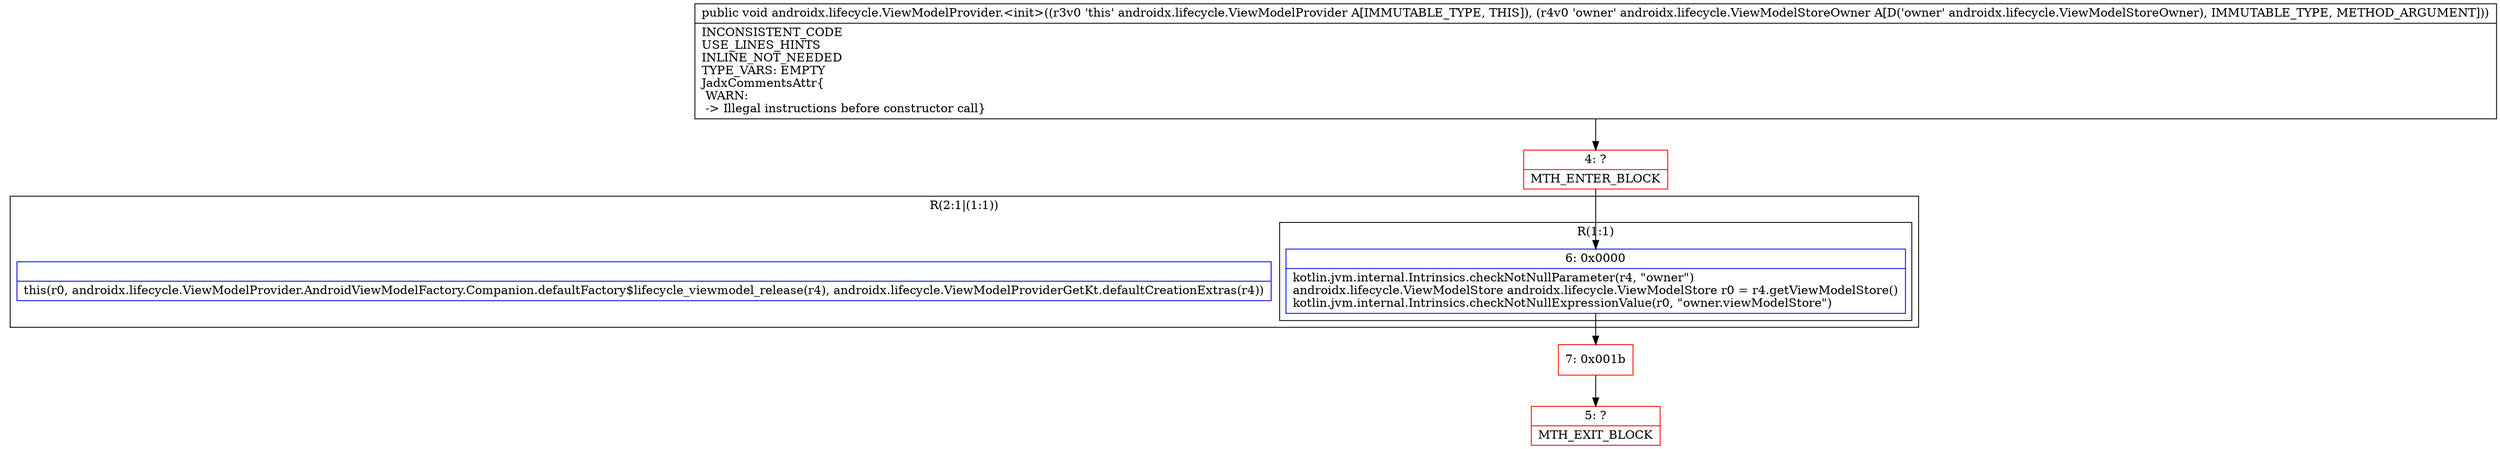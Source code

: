 digraph "CFG forandroidx.lifecycle.ViewModelProvider.\<init\>(Landroidx\/lifecycle\/ViewModelStoreOwner;)V" {
subgraph cluster_Region_1692622835 {
label = "R(2:1|(1:1))";
node [shape=record,color=blue];
Node_InsnContainer_1053581568 [shape=record,label="{|this(r0, androidx.lifecycle.ViewModelProvider.AndroidViewModelFactory.Companion.defaultFactory$lifecycle_viewmodel_release(r4), androidx.lifecycle.ViewModelProviderGetKt.defaultCreationExtras(r4))\l}"];
subgraph cluster_Region_613383796 {
label = "R(1:1)";
node [shape=record,color=blue];
Node_6 [shape=record,label="{6\:\ 0x0000|kotlin.jvm.internal.Intrinsics.checkNotNullParameter(r4, \"owner\")\landroidx.lifecycle.ViewModelStore androidx.lifecycle.ViewModelStore r0 = r4.getViewModelStore()\lkotlin.jvm.internal.Intrinsics.checkNotNullExpressionValue(r0, \"owner.viewModelStore\")\l}"];
}
}
Node_4 [shape=record,color=red,label="{4\:\ ?|MTH_ENTER_BLOCK\l}"];
Node_7 [shape=record,color=red,label="{7\:\ 0x001b}"];
Node_5 [shape=record,color=red,label="{5\:\ ?|MTH_EXIT_BLOCK\l}"];
MethodNode[shape=record,label="{public void androidx.lifecycle.ViewModelProvider.\<init\>((r3v0 'this' androidx.lifecycle.ViewModelProvider A[IMMUTABLE_TYPE, THIS]), (r4v0 'owner' androidx.lifecycle.ViewModelStoreOwner A[D('owner' androidx.lifecycle.ViewModelStoreOwner), IMMUTABLE_TYPE, METHOD_ARGUMENT]))  | INCONSISTENT_CODE\lUSE_LINES_HINTS\lINLINE_NOT_NEEDED\lTYPE_VARS: EMPTY\lJadxCommentsAttr\{\l WARN: \l \-\> Illegal instructions before constructor call\}\l}"];
MethodNode -> Node_4;Node_6 -> Node_7;
Node_4 -> Node_6;
Node_7 -> Node_5;
}

